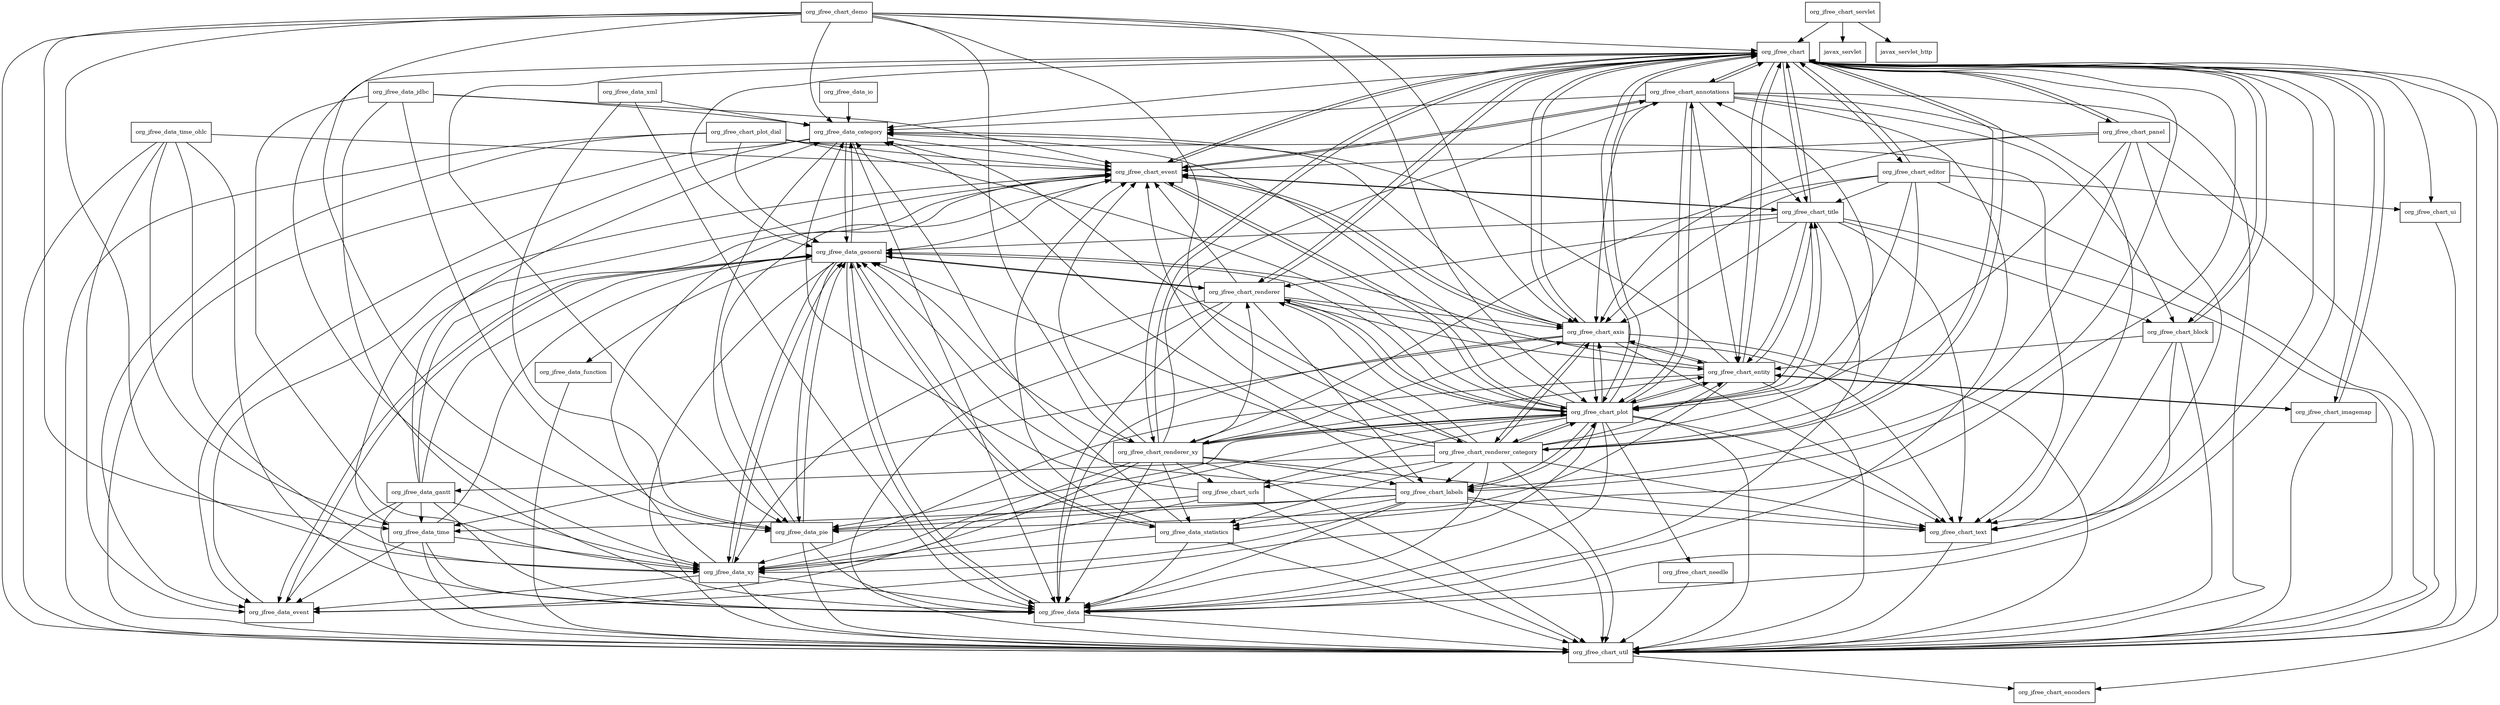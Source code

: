 digraph jfreechart_package_dependencies {
  node [shape = box, fontsize=10.0];
  org_jfree_chart -> org_jfree_chart_annotations;
  org_jfree_chart -> org_jfree_chart_axis;
  org_jfree_chart -> org_jfree_chart_block;
  org_jfree_chart -> org_jfree_chart_editor;
  org_jfree_chart -> org_jfree_chart_encoders;
  org_jfree_chart -> org_jfree_chart_entity;
  org_jfree_chart -> org_jfree_chart_event;
  org_jfree_chart -> org_jfree_chart_imagemap;
  org_jfree_chart -> org_jfree_chart_labels;
  org_jfree_chart -> org_jfree_chart_panel;
  org_jfree_chart -> org_jfree_chart_plot;
  org_jfree_chart -> org_jfree_chart_renderer;
  org_jfree_chart -> org_jfree_chart_renderer_category;
  org_jfree_chart -> org_jfree_chart_renderer_xy;
  org_jfree_chart -> org_jfree_chart_text;
  org_jfree_chart -> org_jfree_chart_title;
  org_jfree_chart -> org_jfree_chart_ui;
  org_jfree_chart -> org_jfree_chart_util;
  org_jfree_chart -> org_jfree_data;
  org_jfree_chart -> org_jfree_data_category;
  org_jfree_chart -> org_jfree_data_general;
  org_jfree_chart -> org_jfree_data_pie;
  org_jfree_chart -> org_jfree_data_statistics;
  org_jfree_chart -> org_jfree_data_xy;
  org_jfree_chart_annotations -> org_jfree_chart;
  org_jfree_chart_annotations -> org_jfree_chart_axis;
  org_jfree_chart_annotations -> org_jfree_chart_block;
  org_jfree_chart_annotations -> org_jfree_chart_entity;
  org_jfree_chart_annotations -> org_jfree_chart_event;
  org_jfree_chart_annotations -> org_jfree_chart_plot;
  org_jfree_chart_annotations -> org_jfree_chart_text;
  org_jfree_chart_annotations -> org_jfree_chart_title;
  org_jfree_chart_annotations -> org_jfree_chart_util;
  org_jfree_chart_annotations -> org_jfree_data;
  org_jfree_chart_annotations -> org_jfree_data_category;
  org_jfree_chart_axis -> org_jfree_chart;
  org_jfree_chart_axis -> org_jfree_chart_entity;
  org_jfree_chart_axis -> org_jfree_chart_event;
  org_jfree_chart_axis -> org_jfree_chart_plot;
  org_jfree_chart_axis -> org_jfree_chart_renderer_category;
  org_jfree_chart_axis -> org_jfree_chart_text;
  org_jfree_chart_axis -> org_jfree_chart_util;
  org_jfree_chart_axis -> org_jfree_data;
  org_jfree_chart_axis -> org_jfree_data_category;
  org_jfree_chart_axis -> org_jfree_data_time;
  org_jfree_chart_block -> org_jfree_chart;
  org_jfree_chart_block -> org_jfree_chart_entity;
  org_jfree_chart_block -> org_jfree_chart_text;
  org_jfree_chart_block -> org_jfree_chart_util;
  org_jfree_chart_block -> org_jfree_data;
  org_jfree_chart_demo -> org_jfree_chart;
  org_jfree_chart_demo -> org_jfree_chart_axis;
  org_jfree_chart_demo -> org_jfree_chart_plot;
  org_jfree_chart_demo -> org_jfree_chart_renderer_category;
  org_jfree_chart_demo -> org_jfree_chart_renderer_xy;
  org_jfree_chart_demo -> org_jfree_chart_util;
  org_jfree_chart_demo -> org_jfree_data_category;
  org_jfree_chart_demo -> org_jfree_data_pie;
  org_jfree_chart_demo -> org_jfree_data_time;
  org_jfree_chart_demo -> org_jfree_data_xy;
  org_jfree_chart_editor -> org_jfree_chart;
  org_jfree_chart_editor -> org_jfree_chart_axis;
  org_jfree_chart_editor -> org_jfree_chart_plot;
  org_jfree_chart_editor -> org_jfree_chart_renderer_category;
  org_jfree_chart_editor -> org_jfree_chart_renderer_xy;
  org_jfree_chart_editor -> org_jfree_chart_title;
  org_jfree_chart_editor -> org_jfree_chart_ui;
  org_jfree_chart_editor -> org_jfree_chart_util;
  org_jfree_chart_entity -> org_jfree_chart;
  org_jfree_chart_entity -> org_jfree_chart_axis;
  org_jfree_chart_entity -> org_jfree_chart_imagemap;
  org_jfree_chart_entity -> org_jfree_chart_plot;
  org_jfree_chart_entity -> org_jfree_chart_title;
  org_jfree_chart_entity -> org_jfree_chart_util;
  org_jfree_chart_entity -> org_jfree_data_category;
  org_jfree_chart_entity -> org_jfree_data_general;
  org_jfree_chart_entity -> org_jfree_data_pie;
  org_jfree_chart_entity -> org_jfree_data_xy;
  org_jfree_chart_event -> org_jfree_chart;
  org_jfree_chart_event -> org_jfree_chart_annotations;
  org_jfree_chart_event -> org_jfree_chart_axis;
  org_jfree_chart_event -> org_jfree_chart_plot;
  org_jfree_chart_event -> org_jfree_chart_title;
  org_jfree_chart_imagemap -> org_jfree_chart;
  org_jfree_chart_imagemap -> org_jfree_chart_entity;
  org_jfree_chart_imagemap -> org_jfree_chart_util;
  org_jfree_chart_labels -> org_jfree_chart_plot;
  org_jfree_chart_labels -> org_jfree_chart_text;
  org_jfree_chart_labels -> org_jfree_chart_util;
  org_jfree_chart_labels -> org_jfree_data;
  org_jfree_chart_labels -> org_jfree_data_category;
  org_jfree_chart_labels -> org_jfree_data_general;
  org_jfree_chart_labels -> org_jfree_data_pie;
  org_jfree_chart_labels -> org_jfree_data_statistics;
  org_jfree_chart_labels -> org_jfree_data_time;
  org_jfree_chart_labels -> org_jfree_data_xy;
  org_jfree_chart_needle -> org_jfree_chart_util;
  org_jfree_chart_panel -> org_jfree_chart;
  org_jfree_chart_panel -> org_jfree_chart_axis;
  org_jfree_chart_panel -> org_jfree_chart_event;
  org_jfree_chart_panel -> org_jfree_chart_labels;
  org_jfree_chart_panel -> org_jfree_chart_plot;
  org_jfree_chart_panel -> org_jfree_chart_text;
  org_jfree_chart_panel -> org_jfree_chart_util;
  org_jfree_chart_plot -> org_jfree_chart;
  org_jfree_chart_plot -> org_jfree_chart_annotations;
  org_jfree_chart_plot -> org_jfree_chart_axis;
  org_jfree_chart_plot -> org_jfree_chart_entity;
  org_jfree_chart_plot -> org_jfree_chart_event;
  org_jfree_chart_plot -> org_jfree_chart_labels;
  org_jfree_chart_plot -> org_jfree_chart_needle;
  org_jfree_chart_plot -> org_jfree_chart_renderer;
  org_jfree_chart_plot -> org_jfree_chart_renderer_category;
  org_jfree_chart_plot -> org_jfree_chart_renderer_xy;
  org_jfree_chart_plot -> org_jfree_chart_text;
  org_jfree_chart_plot -> org_jfree_chart_title;
  org_jfree_chart_plot -> org_jfree_chart_urls;
  org_jfree_chart_plot -> org_jfree_chart_util;
  org_jfree_chart_plot -> org_jfree_data;
  org_jfree_chart_plot -> org_jfree_data_category;
  org_jfree_chart_plot -> org_jfree_data_event;
  org_jfree_chart_plot -> org_jfree_data_general;
  org_jfree_chart_plot -> org_jfree_data_pie;
  org_jfree_chart_plot -> org_jfree_data_xy;
  org_jfree_chart_plot_dial -> org_jfree_chart_event;
  org_jfree_chart_plot_dial -> org_jfree_chart_plot;
  org_jfree_chart_plot_dial -> org_jfree_chart_text;
  org_jfree_chart_plot_dial -> org_jfree_chart_util;
  org_jfree_chart_plot_dial -> org_jfree_data_event;
  org_jfree_chart_plot_dial -> org_jfree_data_general;
  org_jfree_chart_renderer -> org_jfree_chart;
  org_jfree_chart_renderer -> org_jfree_chart_axis;
  org_jfree_chart_renderer -> org_jfree_chart_entity;
  org_jfree_chart_renderer -> org_jfree_chart_event;
  org_jfree_chart_renderer -> org_jfree_chart_labels;
  org_jfree_chart_renderer -> org_jfree_chart_plot;
  org_jfree_chart_renderer -> org_jfree_chart_text;
  org_jfree_chart_renderer -> org_jfree_chart_util;
  org_jfree_chart_renderer -> org_jfree_data;
  org_jfree_chart_renderer -> org_jfree_data_general;
  org_jfree_chart_renderer -> org_jfree_data_xy;
  org_jfree_chart_renderer_category -> org_jfree_chart;
  org_jfree_chart_renderer_category -> org_jfree_chart_annotations;
  org_jfree_chart_renderer_category -> org_jfree_chart_axis;
  org_jfree_chart_renderer_category -> org_jfree_chart_entity;
  org_jfree_chart_renderer_category -> org_jfree_chart_event;
  org_jfree_chart_renderer_category -> org_jfree_chart_labels;
  org_jfree_chart_renderer_category -> org_jfree_chart_plot;
  org_jfree_chart_renderer_category -> org_jfree_chart_renderer;
  org_jfree_chart_renderer_category -> org_jfree_chart_text;
  org_jfree_chart_renderer_category -> org_jfree_chart_urls;
  org_jfree_chart_renderer_category -> org_jfree_chart_util;
  org_jfree_chart_renderer_category -> org_jfree_data;
  org_jfree_chart_renderer_category -> org_jfree_data_category;
  org_jfree_chart_renderer_category -> org_jfree_data_gantt;
  org_jfree_chart_renderer_category -> org_jfree_data_general;
  org_jfree_chart_renderer_category -> org_jfree_data_statistics;
  org_jfree_chart_renderer_xy -> org_jfree_chart;
  org_jfree_chart_renderer_xy -> org_jfree_chart_annotations;
  org_jfree_chart_renderer_xy -> org_jfree_chart_axis;
  org_jfree_chart_renderer_xy -> org_jfree_chart_entity;
  org_jfree_chart_renderer_xy -> org_jfree_chart_event;
  org_jfree_chart_renderer_xy -> org_jfree_chart_labels;
  org_jfree_chart_renderer_xy -> org_jfree_chart_plot;
  org_jfree_chart_renderer_xy -> org_jfree_chart_renderer;
  org_jfree_chart_renderer_xy -> org_jfree_chart_text;
  org_jfree_chart_renderer_xy -> org_jfree_chart_urls;
  org_jfree_chart_renderer_xy -> org_jfree_chart_util;
  org_jfree_chart_renderer_xy -> org_jfree_data;
  org_jfree_chart_renderer_xy -> org_jfree_data_event;
  org_jfree_chart_renderer_xy -> org_jfree_data_general;
  org_jfree_chart_renderer_xy -> org_jfree_data_statistics;
  org_jfree_chart_renderer_xy -> org_jfree_data_xy;
  org_jfree_chart_servlet -> javax_servlet;
  org_jfree_chart_servlet -> javax_servlet_http;
  org_jfree_chart_servlet -> org_jfree_chart;
  org_jfree_chart_text -> org_jfree_chart_util;
  org_jfree_chart_title -> org_jfree_chart;
  org_jfree_chart_title -> org_jfree_chart_axis;
  org_jfree_chart_title -> org_jfree_chart_block;
  org_jfree_chart_title -> org_jfree_chart_entity;
  org_jfree_chart_title -> org_jfree_chart_event;
  org_jfree_chart_title -> org_jfree_chart_plot;
  org_jfree_chart_title -> org_jfree_chart_renderer;
  org_jfree_chart_title -> org_jfree_chart_text;
  org_jfree_chart_title -> org_jfree_chart_util;
  org_jfree_chart_title -> org_jfree_data;
  org_jfree_chart_title -> org_jfree_data_general;
  org_jfree_chart_ui -> org_jfree_chart_util;
  org_jfree_chart_urls -> org_jfree_chart_util;
  org_jfree_chart_urls -> org_jfree_data_category;
  org_jfree_chart_urls -> org_jfree_data_pie;
  org_jfree_chart_urls -> org_jfree_data_xy;
  org_jfree_chart_util -> org_jfree_chart_encoders;
  org_jfree_data -> org_jfree_chart_util;
  org_jfree_data -> org_jfree_data_general;
  org_jfree_data_category -> org_jfree_chart_event;
  org_jfree_data_category -> org_jfree_chart_util;
  org_jfree_data_category -> org_jfree_data;
  org_jfree_data_category -> org_jfree_data_event;
  org_jfree_data_category -> org_jfree_data_general;
  org_jfree_data_category -> org_jfree_data_pie;
  org_jfree_data_event -> org_jfree_chart_event;
  org_jfree_data_event -> org_jfree_data_general;
  org_jfree_data_function -> org_jfree_chart_util;
  org_jfree_data_gantt -> org_jfree_chart_event;
  org_jfree_data_gantt -> org_jfree_chart_util;
  org_jfree_data_gantt -> org_jfree_data;
  org_jfree_data_gantt -> org_jfree_data_category;
  org_jfree_data_gantt -> org_jfree_data_event;
  org_jfree_data_gantt -> org_jfree_data_general;
  org_jfree_data_gantt -> org_jfree_data_time;
  org_jfree_data_gantt -> org_jfree_data_xy;
  org_jfree_data_general -> org_jfree_chart_event;
  org_jfree_data_general -> org_jfree_chart_renderer;
  org_jfree_data_general -> org_jfree_chart_util;
  org_jfree_data_general -> org_jfree_data;
  org_jfree_data_general -> org_jfree_data_category;
  org_jfree_data_general -> org_jfree_data_event;
  org_jfree_data_general -> org_jfree_data_function;
  org_jfree_data_general -> org_jfree_data_pie;
  org_jfree_data_general -> org_jfree_data_statistics;
  org_jfree_data_general -> org_jfree_data_xy;
  org_jfree_data_io -> org_jfree_data_category;
  org_jfree_data_jdbc -> org_jfree_chart_event;
  org_jfree_data_jdbc -> org_jfree_data;
  org_jfree_data_jdbc -> org_jfree_data_category;
  org_jfree_data_jdbc -> org_jfree_data_pie;
  org_jfree_data_jdbc -> org_jfree_data_xy;
  org_jfree_data_pie -> org_jfree_chart_event;
  org_jfree_data_pie -> org_jfree_chart_util;
  org_jfree_data_pie -> org_jfree_data;
  org_jfree_data_pie -> org_jfree_data_general;
  org_jfree_data_statistics -> org_jfree_chart_event;
  org_jfree_data_statistics -> org_jfree_chart_util;
  org_jfree_data_statistics -> org_jfree_data;
  org_jfree_data_statistics -> org_jfree_data_category;
  org_jfree_data_statistics -> org_jfree_data_general;
  org_jfree_data_statistics -> org_jfree_data_xy;
  org_jfree_data_time -> org_jfree_chart_event;
  org_jfree_data_time -> org_jfree_chart_util;
  org_jfree_data_time -> org_jfree_data;
  org_jfree_data_time -> org_jfree_data_event;
  org_jfree_data_time -> org_jfree_data_general;
  org_jfree_data_time -> org_jfree_data_xy;
  org_jfree_data_time_ohlc -> org_jfree_chart_event;
  org_jfree_data_time_ohlc -> org_jfree_chart_util;
  org_jfree_data_time_ohlc -> org_jfree_data;
  org_jfree_data_time_ohlc -> org_jfree_data_event;
  org_jfree_data_time_ohlc -> org_jfree_data_time;
  org_jfree_data_time_ohlc -> org_jfree_data_xy;
  org_jfree_data_xml -> org_jfree_data;
  org_jfree_data_xml -> org_jfree_data_category;
  org_jfree_data_xml -> org_jfree_data_pie;
  org_jfree_data_xy -> org_jfree_chart_event;
  org_jfree_data_xy -> org_jfree_chart_util;
  org_jfree_data_xy -> org_jfree_data;
  org_jfree_data_xy -> org_jfree_data_event;
  org_jfree_data_xy -> org_jfree_data_general;
}
